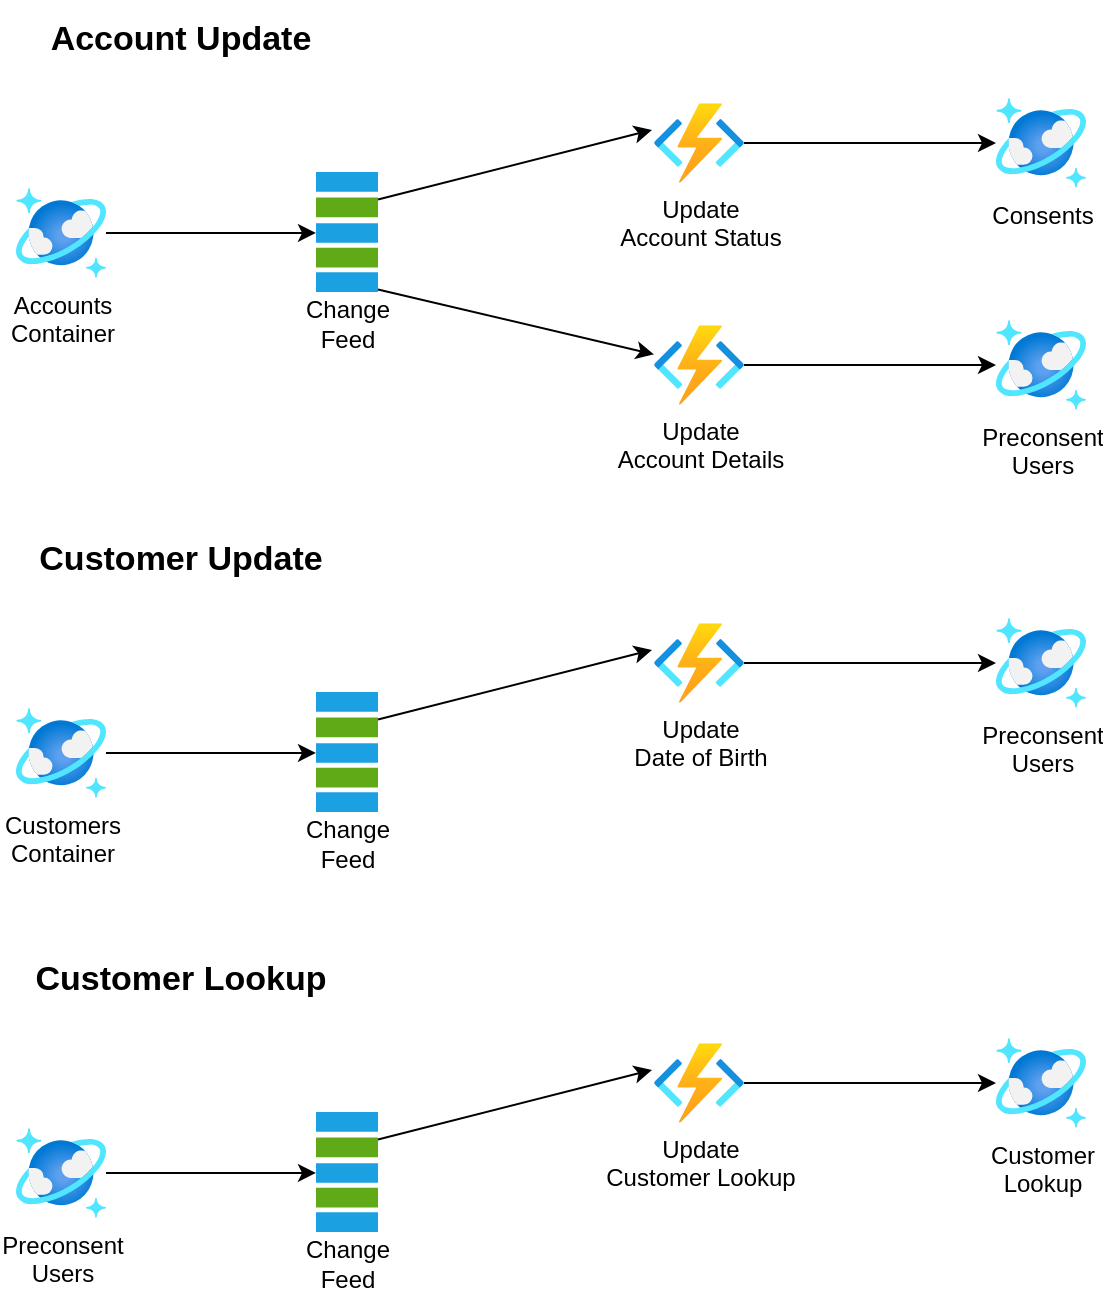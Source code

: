 <mxfile version="14.4.3" type="github"><diagram id="gjvZ4gOpl2NELNdTMGmE" name="Page-1"><mxGraphModel dx="1424" dy="718" grid="1" gridSize="10" guides="1" tooltips="1" connect="1" arrows="1" fold="1" page="1" pageScale="1" pageWidth="827" pageHeight="1169" math="0" shadow="0"><root><mxCell id="0"/><mxCell id="1" parent="0"/><mxCell id="oMFMiWhIfmU4jBjoLOnd-48" style="edgeStyle=none;rounded=0;orthogonalLoop=1;jettySize=auto;html=1;" parent="1" source="oMFMiWhIfmU4jBjoLOnd-3" target="oMFMiWhIfmU4jBjoLOnd-28" edge="1"><mxGeometry relative="1" as="geometry"/></mxCell><mxCell id="oMFMiWhIfmU4jBjoLOnd-3" value="Accounts&lt;br&gt;Container" style="aspect=fixed;html=1;points=[];align=center;image;fontSize=12;image=img/lib/azure2/databases/Azure_Cosmos_DB.svg;" parent="1" vertex="1"><mxGeometry x="50" y="133.99" width="45" height="45" as="geometry"/></mxCell><mxCell id="oMFMiWhIfmU4jBjoLOnd-42" style="rounded=0;orthogonalLoop=1;jettySize=auto;html=1;" parent="1" source="oMFMiWhIfmU4jBjoLOnd-40" target="OoWtU8M--wBZisnhyXfO-1" edge="1"><mxGeometry relative="1" as="geometry"/></mxCell><mxCell id="oMFMiWhIfmU4jBjoLOnd-40" value="Update&lt;br&gt;Account Details" style="aspect=fixed;html=1;points=[];align=center;image;fontSize=12;image=img/lib/azure2/compute/Function_Apps.svg;" parent="1" vertex="1"><mxGeometry x="369" y="202.64" width="45" height="39.71" as="geometry"/></mxCell><mxCell id="oMFMiWhIfmU4jBjoLOnd-41" style="rounded=0;orthogonalLoop=1;jettySize=auto;html=1;" parent="1" source="oMFMiWhIfmU4jBjoLOnd-29" target="oMFMiWhIfmU4jBjoLOnd-40" edge="1"><mxGeometry relative="1" as="geometry"/></mxCell><mxCell id="OoWtU8M--wBZisnhyXfO-1" value="Preconsent&lt;br&gt;Users" style="aspect=fixed;html=1;points=[];align=center;image;fontSize=12;image=img/lib/azure2/databases/Azure_Cosmos_DB.svg;" vertex="1" parent="1"><mxGeometry x="540" y="200.0" width="45" height="45" as="geometry"/></mxCell><mxCell id="OoWtU8M--wBZisnhyXfO-7" style="edgeStyle=orthogonalEdgeStyle;rounded=0;orthogonalLoop=1;jettySize=auto;html=1;" edge="1" parent="1" source="OoWtU8M--wBZisnhyXfO-2" target="OoWtU8M--wBZisnhyXfO-3"><mxGeometry relative="1" as="geometry"/></mxCell><mxCell id="OoWtU8M--wBZisnhyXfO-2" value="Update&lt;br&gt;Account Status" style="aspect=fixed;html=1;points=[];align=center;image;fontSize=12;image=img/lib/azure2/compute/Function_Apps.svg;" vertex="1" parent="1"><mxGeometry x="369" y="91.63" width="45" height="39.71" as="geometry"/></mxCell><mxCell id="OoWtU8M--wBZisnhyXfO-3" value="Consents" style="aspect=fixed;html=1;points=[];align=center;image;fontSize=12;image=img/lib/azure2/databases/Azure_Cosmos_DB.svg;" vertex="1" parent="1"><mxGeometry x="540" y="88.99" width="45" height="45" as="geometry"/></mxCell><mxCell id="OoWtU8M--wBZisnhyXfO-6" style="rounded=0;orthogonalLoop=1;jettySize=auto;html=1;entryX=-0.022;entryY=0.336;entryDx=0;entryDy=0;entryPerimeter=0;" edge="1" parent="1" source="oMFMiWhIfmU4jBjoLOnd-31" target="OoWtU8M--wBZisnhyXfO-2"><mxGeometry relative="1" as="geometry"/></mxCell><mxCell id="OoWtU8M--wBZisnhyXfO-9" value="" style="group" vertex="1" connectable="0" parent="1"><mxGeometry x="195.5" y="126" width="40" height="86" as="geometry"/></mxCell><mxCell id="oMFMiWhIfmU4jBjoLOnd-32" value="" style="group" parent="OoWtU8M--wBZisnhyXfO-9" vertex="1" connectable="0"><mxGeometry x="4.5" width="31" height="60" as="geometry"/></mxCell><mxCell id="oMFMiWhIfmU4jBjoLOnd-27" value="" style="verticalLabelPosition=bottom;verticalAlign=top;html=1;shape=mxgraph.basic.rect;fillColor2=none;strokeWidth=1;size=20;indent=5;fillColor=#1ba1e2;fontColor=#ffffff;strokeColor=none;" parent="oMFMiWhIfmU4jBjoLOnd-32" vertex="1"><mxGeometry width="31" height="9.836" as="geometry"/></mxCell><mxCell id="oMFMiWhIfmU4jBjoLOnd-28" value="" style="verticalLabelPosition=bottom;verticalAlign=top;html=1;shape=mxgraph.basic.rect;fillColor2=none;strokeWidth=1;size=20;indent=5;fillColor=#1ba1e2;fontColor=#ffffff;strokeColor=none;" parent="oMFMiWhIfmU4jBjoLOnd-32" vertex="1"><mxGeometry y="25.574" width="31" height="9.836" as="geometry"/></mxCell><mxCell id="oMFMiWhIfmU4jBjoLOnd-29" value="" style="verticalLabelPosition=bottom;verticalAlign=top;html=1;shape=mxgraph.basic.rect;fillColor2=none;strokeWidth=1;size=20;indent=5;fillColor=#1ba1e2;fontColor=#ffffff;strokeColor=none;" parent="oMFMiWhIfmU4jBjoLOnd-32" vertex="1"><mxGeometry y="50.164" width="31" height="9.836" as="geometry"/></mxCell><mxCell id="oMFMiWhIfmU4jBjoLOnd-30" value="" style="verticalLabelPosition=bottom;verticalAlign=top;html=1;shape=mxgraph.basic.rect;fillColor2=none;strokeWidth=1;size=20;indent=5;fillColor=#60a917;fontColor=#ffffff;strokeColor=none;" parent="oMFMiWhIfmU4jBjoLOnd-32" vertex="1"><mxGeometry y="37.869" width="31" height="9.836" as="geometry"/></mxCell><mxCell id="oMFMiWhIfmU4jBjoLOnd-31" value="" style="verticalLabelPosition=bottom;verticalAlign=top;html=1;shape=mxgraph.basic.rect;fillColor2=none;strokeWidth=1;size=20;indent=5;fillColor=#60a917;fontColor=#ffffff;strokeColor=none;" parent="oMFMiWhIfmU4jBjoLOnd-32" vertex="1"><mxGeometry y="12.787" width="31" height="9.836" as="geometry"/></mxCell><mxCell id="OoWtU8M--wBZisnhyXfO-8" value="Change&lt;br&gt;Feed" style="text;html=1;strokeColor=none;fillColor=none;align=center;verticalAlign=middle;whiteSpace=wrap;rounded=0;" vertex="1" parent="OoWtU8M--wBZisnhyXfO-9"><mxGeometry y="66" width="40" height="20" as="geometry"/></mxCell><mxCell id="OoWtU8M--wBZisnhyXfO-10" value="Account Update" style="text;html=1;strokeColor=none;fillColor=none;align=center;verticalAlign=middle;whiteSpace=wrap;rounded=0;fontSize=17;fontStyle=1" vertex="1" parent="1"><mxGeometry x="50" y="40" width="165" height="40" as="geometry"/></mxCell><mxCell id="OoWtU8M--wBZisnhyXfO-30" style="edgeStyle=none;rounded=0;orthogonalLoop=1;jettySize=auto;html=1;" edge="1" parent="1" source="OoWtU8M--wBZisnhyXfO-31" target="OoWtU8M--wBZisnhyXfO-43"><mxGeometry relative="1" as="geometry"/></mxCell><mxCell id="OoWtU8M--wBZisnhyXfO-31" value="Customers&lt;br&gt;Container" style="aspect=fixed;html=1;points=[];align=center;image;fontSize=12;image=img/lib/azure2/databases/Azure_Cosmos_DB.svg;" vertex="1" parent="1"><mxGeometry x="50" y="393.99" width="45" height="45" as="geometry"/></mxCell><mxCell id="OoWtU8M--wBZisnhyXfO-36" style="edgeStyle=orthogonalEdgeStyle;rounded=0;orthogonalLoop=1;jettySize=auto;html=1;" edge="1" parent="1" source="OoWtU8M--wBZisnhyXfO-37" target="OoWtU8M--wBZisnhyXfO-38"><mxGeometry relative="1" as="geometry"/></mxCell><mxCell id="OoWtU8M--wBZisnhyXfO-37" value="Update&lt;br&gt;Date of Birth" style="aspect=fixed;html=1;points=[];align=center;image;fontSize=12;image=img/lib/azure2/compute/Function_Apps.svg;" vertex="1" parent="1"><mxGeometry x="369" y="351.63" width="45" height="39.71" as="geometry"/></mxCell><mxCell id="OoWtU8M--wBZisnhyXfO-38" value="Preconsent&lt;br&gt;Users" style="aspect=fixed;html=1;points=[];align=center;image;fontSize=12;image=img/lib/azure2/databases/Azure_Cosmos_DB.svg;" vertex="1" parent="1"><mxGeometry x="540" y="348.99" width="45" height="45" as="geometry"/></mxCell><mxCell id="OoWtU8M--wBZisnhyXfO-39" style="rounded=0;orthogonalLoop=1;jettySize=auto;html=1;entryX=-0.022;entryY=0.336;entryDx=0;entryDy=0;entryPerimeter=0;" edge="1" parent="1" source="OoWtU8M--wBZisnhyXfO-46" target="OoWtU8M--wBZisnhyXfO-37"><mxGeometry relative="1" as="geometry"/></mxCell><mxCell id="OoWtU8M--wBZisnhyXfO-40" value="" style="group" vertex="1" connectable="0" parent="1"><mxGeometry x="195.5" y="386" width="40" height="86" as="geometry"/></mxCell><mxCell id="OoWtU8M--wBZisnhyXfO-41" value="" style="group" vertex="1" connectable="0" parent="OoWtU8M--wBZisnhyXfO-40"><mxGeometry x="4.5" width="31" height="60" as="geometry"/></mxCell><mxCell id="OoWtU8M--wBZisnhyXfO-42" value="" style="verticalLabelPosition=bottom;verticalAlign=top;html=1;shape=mxgraph.basic.rect;fillColor2=none;strokeWidth=1;size=20;indent=5;fillColor=#1ba1e2;fontColor=#ffffff;strokeColor=none;" vertex="1" parent="OoWtU8M--wBZisnhyXfO-41"><mxGeometry width="31" height="9.836" as="geometry"/></mxCell><mxCell id="OoWtU8M--wBZisnhyXfO-43" value="" style="verticalLabelPosition=bottom;verticalAlign=top;html=1;shape=mxgraph.basic.rect;fillColor2=none;strokeWidth=1;size=20;indent=5;fillColor=#1ba1e2;fontColor=#ffffff;strokeColor=none;" vertex="1" parent="OoWtU8M--wBZisnhyXfO-41"><mxGeometry y="25.574" width="31" height="9.836" as="geometry"/></mxCell><mxCell id="OoWtU8M--wBZisnhyXfO-44" value="" style="verticalLabelPosition=bottom;verticalAlign=top;html=1;shape=mxgraph.basic.rect;fillColor2=none;strokeWidth=1;size=20;indent=5;fillColor=#1ba1e2;fontColor=#ffffff;strokeColor=none;" vertex="1" parent="OoWtU8M--wBZisnhyXfO-41"><mxGeometry y="50.164" width="31" height="9.836" as="geometry"/></mxCell><mxCell id="OoWtU8M--wBZisnhyXfO-45" value="" style="verticalLabelPosition=bottom;verticalAlign=top;html=1;shape=mxgraph.basic.rect;fillColor2=none;strokeWidth=1;size=20;indent=5;fillColor=#60a917;fontColor=#ffffff;strokeColor=none;" vertex="1" parent="OoWtU8M--wBZisnhyXfO-41"><mxGeometry y="37.869" width="31" height="9.836" as="geometry"/></mxCell><mxCell id="OoWtU8M--wBZisnhyXfO-46" value="" style="verticalLabelPosition=bottom;verticalAlign=top;html=1;shape=mxgraph.basic.rect;fillColor2=none;strokeWidth=1;size=20;indent=5;fillColor=#60a917;fontColor=#ffffff;strokeColor=none;" vertex="1" parent="OoWtU8M--wBZisnhyXfO-41"><mxGeometry y="12.787" width="31" height="9.836" as="geometry"/></mxCell><mxCell id="OoWtU8M--wBZisnhyXfO-47" value="Change&lt;br&gt;Feed" style="text;html=1;strokeColor=none;fillColor=none;align=center;verticalAlign=middle;whiteSpace=wrap;rounded=0;" vertex="1" parent="OoWtU8M--wBZisnhyXfO-40"><mxGeometry y="66" width="40" height="20" as="geometry"/></mxCell><mxCell id="OoWtU8M--wBZisnhyXfO-48" value="Customer Update" style="text;html=1;strokeColor=none;fillColor=none;align=center;verticalAlign=middle;whiteSpace=wrap;rounded=0;fontSize=17;fontStyle=1" vertex="1" parent="1"><mxGeometry x="50" y="300" width="165" height="40" as="geometry"/></mxCell><mxCell id="OoWtU8M--wBZisnhyXfO-50" style="edgeStyle=none;rounded=0;orthogonalLoop=1;jettySize=auto;html=1;" edge="1" parent="1" source="OoWtU8M--wBZisnhyXfO-51" target="OoWtU8M--wBZisnhyXfO-59"><mxGeometry relative="1" as="geometry"/></mxCell><mxCell id="OoWtU8M--wBZisnhyXfO-51" value="Preconsent&lt;br&gt;Users" style="aspect=fixed;html=1;points=[];align=center;image;fontSize=12;image=img/lib/azure2/databases/Azure_Cosmos_DB.svg;" vertex="1" parent="1"><mxGeometry x="50" y="603.99" width="45" height="45" as="geometry"/></mxCell><mxCell id="OoWtU8M--wBZisnhyXfO-52" style="edgeStyle=orthogonalEdgeStyle;rounded=0;orthogonalLoop=1;jettySize=auto;html=1;" edge="1" parent="1" source="OoWtU8M--wBZisnhyXfO-53" target="OoWtU8M--wBZisnhyXfO-54"><mxGeometry relative="1" as="geometry"/></mxCell><mxCell id="OoWtU8M--wBZisnhyXfO-53" value="Update&lt;br&gt;Customer Lookup" style="aspect=fixed;html=1;points=[];align=center;image;fontSize=12;image=img/lib/azure2/compute/Function_Apps.svg;" vertex="1" parent="1"><mxGeometry x="369" y="561.63" width="45" height="39.71" as="geometry"/></mxCell><mxCell id="OoWtU8M--wBZisnhyXfO-54" value="Customer&lt;br&gt;Lookup" style="aspect=fixed;html=1;points=[];align=center;image;fontSize=12;image=img/lib/azure2/databases/Azure_Cosmos_DB.svg;" vertex="1" parent="1"><mxGeometry x="540" y="558.99" width="45" height="45" as="geometry"/></mxCell><mxCell id="OoWtU8M--wBZisnhyXfO-55" style="rounded=0;orthogonalLoop=1;jettySize=auto;html=1;entryX=-0.022;entryY=0.336;entryDx=0;entryDy=0;entryPerimeter=0;" edge="1" parent="1" source="OoWtU8M--wBZisnhyXfO-62" target="OoWtU8M--wBZisnhyXfO-53"><mxGeometry relative="1" as="geometry"/></mxCell><mxCell id="OoWtU8M--wBZisnhyXfO-56" value="" style="group" vertex="1" connectable="0" parent="1"><mxGeometry x="195.5" y="596" width="40" height="86" as="geometry"/></mxCell><mxCell id="OoWtU8M--wBZisnhyXfO-57" value="" style="group" vertex="1" connectable="0" parent="OoWtU8M--wBZisnhyXfO-56"><mxGeometry x="4.5" width="31" height="60" as="geometry"/></mxCell><mxCell id="OoWtU8M--wBZisnhyXfO-58" value="" style="verticalLabelPosition=bottom;verticalAlign=top;html=1;shape=mxgraph.basic.rect;fillColor2=none;strokeWidth=1;size=20;indent=5;fillColor=#1ba1e2;fontColor=#ffffff;strokeColor=none;" vertex="1" parent="OoWtU8M--wBZisnhyXfO-57"><mxGeometry width="31" height="9.836" as="geometry"/></mxCell><mxCell id="OoWtU8M--wBZisnhyXfO-59" value="" style="verticalLabelPosition=bottom;verticalAlign=top;html=1;shape=mxgraph.basic.rect;fillColor2=none;strokeWidth=1;size=20;indent=5;fillColor=#1ba1e2;fontColor=#ffffff;strokeColor=none;" vertex="1" parent="OoWtU8M--wBZisnhyXfO-57"><mxGeometry y="25.574" width="31" height="9.836" as="geometry"/></mxCell><mxCell id="OoWtU8M--wBZisnhyXfO-60" value="" style="verticalLabelPosition=bottom;verticalAlign=top;html=1;shape=mxgraph.basic.rect;fillColor2=none;strokeWidth=1;size=20;indent=5;fillColor=#1ba1e2;fontColor=#ffffff;strokeColor=none;" vertex="1" parent="OoWtU8M--wBZisnhyXfO-57"><mxGeometry y="50.164" width="31" height="9.836" as="geometry"/></mxCell><mxCell id="OoWtU8M--wBZisnhyXfO-61" value="" style="verticalLabelPosition=bottom;verticalAlign=top;html=1;shape=mxgraph.basic.rect;fillColor2=none;strokeWidth=1;size=20;indent=5;fillColor=#60a917;fontColor=#ffffff;strokeColor=none;" vertex="1" parent="OoWtU8M--wBZisnhyXfO-57"><mxGeometry y="37.869" width="31" height="9.836" as="geometry"/></mxCell><mxCell id="OoWtU8M--wBZisnhyXfO-62" value="" style="verticalLabelPosition=bottom;verticalAlign=top;html=1;shape=mxgraph.basic.rect;fillColor2=none;strokeWidth=1;size=20;indent=5;fillColor=#60a917;fontColor=#ffffff;strokeColor=none;" vertex="1" parent="OoWtU8M--wBZisnhyXfO-57"><mxGeometry y="12.787" width="31" height="9.836" as="geometry"/></mxCell><mxCell id="OoWtU8M--wBZisnhyXfO-63" value="Change&lt;br&gt;Feed" style="text;html=1;strokeColor=none;fillColor=none;align=center;verticalAlign=middle;whiteSpace=wrap;rounded=0;" vertex="1" parent="OoWtU8M--wBZisnhyXfO-56"><mxGeometry y="66" width="40" height="20" as="geometry"/></mxCell><mxCell id="OoWtU8M--wBZisnhyXfO-64" value="Customer Lookup" style="text;html=1;strokeColor=none;fillColor=none;align=center;verticalAlign=middle;whiteSpace=wrap;rounded=0;fontSize=17;fontStyle=1" vertex="1" parent="1"><mxGeometry x="50" y="510" width="165" height="40" as="geometry"/></mxCell></root></mxGraphModel></diagram></mxfile>
